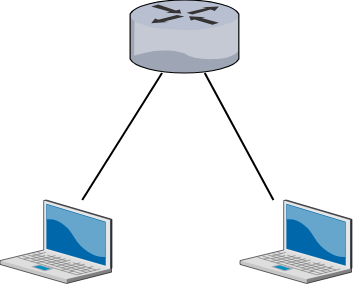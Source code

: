 <mxfile version="13.7.9" type="device" pages="4"><diagram id="cSzzoApafDkzlEHcDwqZ" name="Minimal"><mxGraphModel dx="1422" dy="851" grid="1" gridSize="10" guides="1" tooltips="1" connect="1" arrows="1" fold="1" page="1" pageScale="1" pageWidth="850" pageHeight="1100" math="0" shadow="0"><root><mxCell id="0"/><mxCell id="1" parent="0"/><mxCell id="VkV7vWmFSO16v_3PFCuB-5" style="rounded=0;orthogonalLoop=1;jettySize=auto;html=1;endArrow=none;endFill=0;" edge="1" parent="1" source="VkV7vWmFSO16v_3PFCuB-1" target="VkV7vWmFSO16v_3PFCuB-2"><mxGeometry relative="1" as="geometry"/></mxCell><mxCell id="VkV7vWmFSO16v_3PFCuB-6" style="edgeStyle=none;rounded=0;orthogonalLoop=1;jettySize=auto;html=1;endArrow=none;endFill=0;" edge="1" parent="1" source="VkV7vWmFSO16v_3PFCuB-1" target="VkV7vWmFSO16v_3PFCuB-3"><mxGeometry relative="1" as="geometry"/></mxCell><mxCell id="VkV7vWmFSO16v_3PFCuB-1" value="" style="verticalLabelPosition=bottom;aspect=fixed;html=1;verticalAlign=top;strokeColor=none;align=center;outlineConnect=0;shape=mxgraph.citrix.router;" vertex="1" parent="1"><mxGeometry x="425" y="220" width="55" height="36.5" as="geometry"/></mxCell><mxCell id="VkV7vWmFSO16v_3PFCuB-2" value="" style="verticalLabelPosition=bottom;aspect=fixed;html=1;verticalAlign=top;strokeColor=none;align=center;outlineConnect=0;shape=mxgraph.citrix.laptop_2;" vertex="1" parent="1"><mxGeometry x="480" y="320" width="56" height="41.76" as="geometry"/></mxCell><mxCell id="VkV7vWmFSO16v_3PFCuB-3" value="" style="verticalLabelPosition=bottom;aspect=fixed;html=1;verticalAlign=top;strokeColor=none;align=center;outlineConnect=0;shape=mxgraph.citrix.laptop_2;" vertex="1" parent="1"><mxGeometry x="360" y="320" width="56" height="41.76" as="geometry"/></mxCell></root></mxGraphModel></diagram><diagram id="ht4l9ywJscDVw_adY9Fp" name="single,3"><mxGraphModel dx="1422" dy="851" grid="1" gridSize="10" guides="1" tooltips="1" connect="1" arrows="1" fold="1" page="1" pageScale="1" pageWidth="850" pageHeight="1100" math="0" shadow="0"><root><mxCell id="GyjSSSWjWnh1HlqwwhNQ-0"/><mxCell id="GyjSSSWjWnh1HlqwwhNQ-1" parent="GyjSSSWjWnh1HlqwwhNQ-0"/><mxCell id="V1Rm_5ftp8c4TL2FPMAX-0" style="rounded=0;orthogonalLoop=1;jettySize=auto;html=1;endArrow=none;endFill=0;" edge="1" parent="GyjSSSWjWnh1HlqwwhNQ-1" source="V1Rm_5ftp8c4TL2FPMAX-2" target="V1Rm_5ftp8c4TL2FPMAX-3"><mxGeometry relative="1" as="geometry"/></mxCell><mxCell id="V1Rm_5ftp8c4TL2FPMAX-1" style="edgeStyle=none;rounded=0;orthogonalLoop=1;jettySize=auto;html=1;endArrow=none;endFill=0;" edge="1" parent="GyjSSSWjWnh1HlqwwhNQ-1" source="V1Rm_5ftp8c4TL2FPMAX-2" target="V1Rm_5ftp8c4TL2FPMAX-4"><mxGeometry relative="1" as="geometry"/></mxCell><mxCell id="V1Rm_5ftp8c4TL2FPMAX-2" value="" style="verticalLabelPosition=bottom;aspect=fixed;html=1;verticalAlign=top;strokeColor=none;align=center;outlineConnect=0;shape=mxgraph.citrix.router;" vertex="1" parent="GyjSSSWjWnh1HlqwwhNQ-1"><mxGeometry x="425" y="220" width="55" height="36.5" as="geometry"/></mxCell><mxCell id="V1Rm_5ftp8c4TL2FPMAX-3" value="" style="verticalLabelPosition=bottom;aspect=fixed;html=1;verticalAlign=top;strokeColor=none;align=center;outlineConnect=0;shape=mxgraph.citrix.laptop_2;" vertex="1" parent="GyjSSSWjWnh1HlqwwhNQ-1"><mxGeometry x="424" y="300" width="56" height="41.76" as="geometry"/></mxCell><mxCell id="V1Rm_5ftp8c4TL2FPMAX-4" value="" style="verticalLabelPosition=bottom;aspect=fixed;html=1;verticalAlign=top;strokeColor=none;align=center;outlineConnect=0;shape=mxgraph.citrix.laptop_2;" vertex="1" parent="GyjSSSWjWnh1HlqwwhNQ-1"><mxGeometry x="290" y="270" width="56" height="41.76" as="geometry"/></mxCell><mxCell id="V1Rm_5ftp8c4TL2FPMAX-6" style="edgeStyle=none;rounded=0;orthogonalLoop=1;jettySize=auto;html=1;endArrow=none;endFill=0;" edge="1" parent="GyjSSSWjWnh1HlqwwhNQ-1" source="V1Rm_5ftp8c4TL2FPMAX-5" target="V1Rm_5ftp8c4TL2FPMAX-2"><mxGeometry relative="1" as="geometry"/></mxCell><mxCell id="V1Rm_5ftp8c4TL2FPMAX-5" value="" style="verticalLabelPosition=bottom;aspect=fixed;html=1;verticalAlign=top;strokeColor=none;align=center;outlineConnect=0;shape=mxgraph.citrix.laptop_2;" vertex="1" parent="GyjSSSWjWnh1HlqwwhNQ-1"><mxGeometry x="560" y="270" width="56" height="41.76" as="geometry"/></mxCell></root></mxGraphModel></diagram><diagram id="92W2LFueXMNCQGYtuaf5" name="Linear,3"><mxGraphModel dx="1422" dy="851" grid="1" gridSize="10" guides="1" tooltips="1" connect="1" arrows="1" fold="1" page="1" pageScale="1" pageWidth="850" pageHeight="1100" math="0" shadow="0"><root><mxCell id="PgrNfuskdPfj_gfXw9d1-0"/><mxCell id="PgrNfuskdPfj_gfXw9d1-1" parent="PgrNfuskdPfj_gfXw9d1-0"/><mxCell id="--0RhZTux-e4mJJqRsLY-0" style="rounded=0;orthogonalLoop=1;jettySize=auto;html=1;endArrow=none;endFill=0;" edge="1" parent="PgrNfuskdPfj_gfXw9d1-1" source="--0RhZTux-e4mJJqRsLY-2" target="--0RhZTux-e4mJJqRsLY-3"><mxGeometry relative="1" as="geometry"/></mxCell><mxCell id="--0RhZTux-e4mJJqRsLY-1" style="edgeStyle=none;rounded=0;orthogonalLoop=1;jettySize=auto;html=1;endArrow=none;endFill=0;" edge="1" parent="PgrNfuskdPfj_gfXw9d1-1" source="--0RhZTux-e4mJJqRsLY-7" target="--0RhZTux-e4mJJqRsLY-4"><mxGeometry relative="1" as="geometry"/></mxCell><mxCell id="--0RhZTux-e4mJJqRsLY-8" value="" style="edgeStyle=none;rounded=0;orthogonalLoop=1;jettySize=auto;html=1;endArrow=none;endFill=0;" edge="1" parent="PgrNfuskdPfj_gfXw9d1-1" source="--0RhZTux-e4mJJqRsLY-2" target="--0RhZTux-e4mJJqRsLY-7"><mxGeometry relative="1" as="geometry"/></mxCell><mxCell id="--0RhZTux-e4mJJqRsLY-2" value="" style="verticalLabelPosition=bottom;aspect=fixed;html=1;verticalAlign=top;strokeColor=none;align=center;outlineConnect=0;shape=mxgraph.citrix.router;direction=east;" vertex="1" parent="PgrNfuskdPfj_gfXw9d1-1"><mxGeometry x="425" y="220" width="55" height="36.5" as="geometry"/></mxCell><mxCell id="--0RhZTux-e4mJJqRsLY-3" value="" style="verticalLabelPosition=bottom;aspect=fixed;html=1;verticalAlign=top;strokeColor=none;align=center;outlineConnect=0;shape=mxgraph.citrix.laptop_2;direction=east;" vertex="1" parent="PgrNfuskdPfj_gfXw9d1-1"><mxGeometry x="424" y="320" width="56" height="41.76" as="geometry"/></mxCell><mxCell id="--0RhZTux-e4mJJqRsLY-4" value="" style="verticalLabelPosition=bottom;aspect=fixed;html=1;verticalAlign=top;strokeColor=none;align=center;outlineConnect=0;shape=mxgraph.citrix.laptop_2;direction=east;" vertex="1" parent="PgrNfuskdPfj_gfXw9d1-1"><mxGeometry x="550" y="320" width="56" height="41.76" as="geometry"/></mxCell><mxCell id="--0RhZTux-e4mJJqRsLY-11" value="" style="edgeStyle=none;rounded=0;orthogonalLoop=1;jettySize=auto;html=1;endArrow=none;endFill=0;" edge="1" parent="PgrNfuskdPfj_gfXw9d1-1" source="--0RhZTux-e4mJJqRsLY-6" target="--0RhZTux-e4mJJqRsLY-9"><mxGeometry relative="1" as="geometry"/></mxCell><mxCell id="--0RhZTux-e4mJJqRsLY-6" value="" style="verticalLabelPosition=bottom;aspect=fixed;html=1;verticalAlign=top;strokeColor=none;align=center;outlineConnect=0;shape=mxgraph.citrix.laptop_2;direction=east;" vertex="1" parent="PgrNfuskdPfj_gfXw9d1-1"><mxGeometry x="670" y="320" width="56" height="41.76" as="geometry"/></mxCell><mxCell id="--0RhZTux-e4mJJqRsLY-10" value="" style="edgeStyle=none;rounded=0;orthogonalLoop=1;jettySize=auto;html=1;endArrow=none;endFill=0;" edge="1" parent="PgrNfuskdPfj_gfXw9d1-1" source="--0RhZTux-e4mJJqRsLY-7" target="--0RhZTux-e4mJJqRsLY-9"><mxGeometry relative="1" as="geometry"/></mxCell><mxCell id="--0RhZTux-e4mJJqRsLY-7" value="" style="verticalLabelPosition=bottom;aspect=fixed;html=1;verticalAlign=top;strokeColor=none;align=center;outlineConnect=0;shape=mxgraph.citrix.router;direction=east;" vertex="1" parent="PgrNfuskdPfj_gfXw9d1-1"><mxGeometry x="550" y="220" width="55" height="36.5" as="geometry"/></mxCell><mxCell id="--0RhZTux-e4mJJqRsLY-9" value="" style="verticalLabelPosition=bottom;aspect=fixed;html=1;verticalAlign=top;strokeColor=none;align=center;outlineConnect=0;shape=mxgraph.citrix.router;direction=east;" vertex="1" parent="PgrNfuskdPfj_gfXw9d1-1"><mxGeometry x="670" y="220" width="55" height="36.5" as="geometry"/></mxCell></root></mxGraphModel></diagram><diagram id="vBW5E1yw4OTT8452CChx" name="Tree,3"><mxGraphModel dx="1422" dy="851" grid="1" gridSize="10" guides="1" tooltips="1" connect="1" arrows="1" fold="1" page="1" pageScale="1" pageWidth="850" pageHeight="1100" math="0" shadow="0"><root><mxCell id="neNM5_pmHHcZSfbyiS7b-0"/><mxCell id="neNM5_pmHHcZSfbyiS7b-1" parent="neNM5_pmHHcZSfbyiS7b-0"/><mxCell id="MEHCde7Nja61kihvdES5-27" style="edgeStyle=none;rounded=0;orthogonalLoop=1;jettySize=auto;html=1;endArrow=none;endFill=0;" edge="1" parent="neNM5_pmHHcZSfbyiS7b-1" source="MEHCde7Nja61kihvdES5-3" target="MEHCde7Nja61kihvdES5-10"><mxGeometry relative="1" as="geometry"/></mxCell><mxCell id="MEHCde7Nja61kihvdES5-31" style="edgeStyle=none;rounded=0;orthogonalLoop=1;jettySize=auto;html=1;endArrow=none;endFill=0;" edge="1" parent="neNM5_pmHHcZSfbyiS7b-1" source="MEHCde7Nja61kihvdES5-3" target="MEHCde7Nja61kihvdES5-4"><mxGeometry relative="1" as="geometry"/></mxCell><mxCell id="MEHCde7Nja61kihvdES5-32" style="edgeStyle=none;rounded=0;orthogonalLoop=1;jettySize=auto;html=1;endArrow=none;endFill=0;" edge="1" parent="neNM5_pmHHcZSfbyiS7b-1" source="MEHCde7Nja61kihvdES5-3" target="MEHCde7Nja61kihvdES5-5"><mxGeometry relative="1" as="geometry"><mxPoint x="530" y="790" as="targetPoint"/></mxGeometry></mxCell><mxCell id="MEHCde7Nja61kihvdES5-3" value="" style="verticalLabelPosition=bottom;aspect=fixed;html=1;verticalAlign=top;strokeColor=none;align=center;outlineConnect=0;shape=mxgraph.citrix.router;" vertex="1" parent="neNM5_pmHHcZSfbyiS7b-1"><mxGeometry x="510" y="720" width="55" height="36.5" as="geometry"/></mxCell><mxCell id="MEHCde7Nja61kihvdES5-4" value="" style="verticalLabelPosition=bottom;aspect=fixed;html=1;verticalAlign=top;strokeColor=none;align=center;outlineConnect=0;shape=mxgraph.citrix.laptop_2;" vertex="1" parent="neNM5_pmHHcZSfbyiS7b-1"><mxGeometry x="565" y="800" width="56" height="41.76" as="geometry"/></mxCell><mxCell id="MEHCde7Nja61kihvdES5-5" value="" style="verticalLabelPosition=bottom;aspect=fixed;html=1;verticalAlign=top;strokeColor=none;align=center;outlineConnect=0;shape=mxgraph.citrix.laptop_2;" vertex="1" parent="neNM5_pmHHcZSfbyiS7b-1"><mxGeometry x="454" y="800" width="56" height="41.76" as="geometry"/></mxCell><mxCell id="MEHCde7Nja61kihvdES5-7" value="" style="verticalLabelPosition=bottom;aspect=fixed;html=1;verticalAlign=top;strokeColor=none;align=center;outlineConnect=0;shape=mxgraph.citrix.laptop_2;" vertex="1" parent="neNM5_pmHHcZSfbyiS7b-1"><mxGeometry x="151" y="800" width="56" height="41.76" as="geometry"/></mxCell><mxCell id="MEHCde7Nja61kihvdES5-25" style="edgeStyle=none;rounded=0;orthogonalLoop=1;jettySize=auto;html=1;endArrow=none;endFill=0;" edge="1" parent="neNM5_pmHHcZSfbyiS7b-1" source="MEHCde7Nja61kihvdES5-9" target="MEHCde7Nja61kihvdES5-21"><mxGeometry relative="1" as="geometry"/></mxCell><mxCell id="MEHCde7Nja61kihvdES5-26" style="edgeStyle=none;rounded=0;orthogonalLoop=1;jettySize=auto;html=1;endArrow=none;endFill=0;" edge="1" parent="neNM5_pmHHcZSfbyiS7b-1" source="MEHCde7Nja61kihvdES5-9" target="MEHCde7Nja61kihvdES5-20"><mxGeometry relative="1" as="geometry"/></mxCell><mxCell id="MEHCde7Nja61kihvdES5-9" value="" style="verticalLabelPosition=bottom;aspect=fixed;html=1;verticalAlign=top;strokeColor=none;align=center;outlineConnect=0;shape=mxgraph.citrix.router;" vertex="1" parent="neNM5_pmHHcZSfbyiS7b-1"><mxGeometry x="221" y="640" width="55" height="36.5" as="geometry"/></mxCell><mxCell id="MEHCde7Nja61kihvdES5-28" style="edgeStyle=none;rounded=0;orthogonalLoop=1;jettySize=auto;html=1;endArrow=none;endFill=0;" edge="1" parent="neNM5_pmHHcZSfbyiS7b-1" source="MEHCde7Nja61kihvdES5-10" target="MEHCde7Nja61kihvdES5-18"><mxGeometry relative="1" as="geometry"/></mxCell><mxCell id="MEHCde7Nja61kihvdES5-10" value="" style="verticalLabelPosition=bottom;aspect=fixed;html=1;verticalAlign=top;strokeColor=none;align=center;outlineConnect=0;shape=mxgraph.citrix.router;" vertex="1" parent="neNM5_pmHHcZSfbyiS7b-1"><mxGeometry x="565" y="640" width="55" height="36.5" as="geometry"/></mxCell><mxCell id="MEHCde7Nja61kihvdES5-11" value="" style="verticalLabelPosition=bottom;aspect=fixed;html=1;verticalAlign=top;strokeColor=none;align=center;outlineConnect=0;shape=mxgraph.citrix.laptop_2;" vertex="1" parent="neNM5_pmHHcZSfbyiS7b-1"><mxGeometry x="629" y="800" width="56" height="41.76" as="geometry"/></mxCell><mxCell id="MEHCde7Nja61kihvdES5-12" value="" style="verticalLabelPosition=bottom;aspect=fixed;html=1;verticalAlign=top;strokeColor=none;align=center;outlineConnect=0;shape=mxgraph.citrix.laptop_2;" vertex="1" parent="neNM5_pmHHcZSfbyiS7b-1"><mxGeometry x="220" y="800" width="56" height="41.76" as="geometry"/></mxCell><mxCell id="MEHCde7Nja61kihvdES5-13" value="" style="verticalLabelPosition=bottom;aspect=fixed;html=1;verticalAlign=top;strokeColor=none;align=center;outlineConnect=0;shape=mxgraph.citrix.laptop_2;" vertex="1" parent="neNM5_pmHHcZSfbyiS7b-1"><mxGeometry x="40" y="800" width="56" height="41.76" as="geometry"/></mxCell><mxCell id="MEHCde7Nja61kihvdES5-14" value="" style="verticalLabelPosition=bottom;aspect=fixed;html=1;verticalAlign=top;strokeColor=none;align=center;outlineConnect=0;shape=mxgraph.citrix.laptop_2;" vertex="1" parent="neNM5_pmHHcZSfbyiS7b-1"><mxGeometry x="740" y="800" width="56" height="41.76" as="geometry"/></mxCell><mxCell id="MEHCde7Nja61kihvdES5-15" value="" style="verticalLabelPosition=bottom;aspect=fixed;html=1;verticalAlign=top;strokeColor=none;align=center;outlineConnect=0;shape=mxgraph.citrix.laptop_2;" vertex="1" parent="neNM5_pmHHcZSfbyiS7b-1"><mxGeometry x="331" y="800" width="56" height="41.76" as="geometry"/></mxCell><mxCell id="MEHCde7Nja61kihvdES5-29" style="edgeStyle=none;rounded=0;orthogonalLoop=1;jettySize=auto;html=1;endArrow=none;endFill=0;" edge="1" parent="neNM5_pmHHcZSfbyiS7b-1" source="MEHCde7Nja61kihvdES5-18" target="MEHCde7Nja61kihvdES5-14"><mxGeometry relative="1" as="geometry"/></mxCell><mxCell id="MEHCde7Nja61kihvdES5-30" style="edgeStyle=none;rounded=0;orthogonalLoop=1;jettySize=auto;html=1;endArrow=none;endFill=0;" edge="1" parent="neNM5_pmHHcZSfbyiS7b-1" source="MEHCde7Nja61kihvdES5-18" target="MEHCde7Nja61kihvdES5-11"><mxGeometry relative="1" as="geometry"/></mxCell><mxCell id="MEHCde7Nja61kihvdES5-18" value="" style="verticalLabelPosition=bottom;aspect=fixed;html=1;verticalAlign=top;strokeColor=none;align=center;outlineConnect=0;shape=mxgraph.citrix.router;" vertex="1" parent="neNM5_pmHHcZSfbyiS7b-1"><mxGeometry x="685" y="720" width="55" height="36.5" as="geometry"/></mxCell><mxCell id="MEHCde7Nja61kihvdES5-33" style="edgeStyle=none;rounded=0;orthogonalLoop=1;jettySize=auto;html=1;endArrow=none;endFill=0;" edge="1" parent="neNM5_pmHHcZSfbyiS7b-1" source="MEHCde7Nja61kihvdES5-20" target="MEHCde7Nja61kihvdES5-15"><mxGeometry relative="1" as="geometry"/></mxCell><mxCell id="MEHCde7Nja61kihvdES5-34" style="edgeStyle=none;rounded=0;orthogonalLoop=1;jettySize=auto;html=1;endArrow=none;endFill=0;" edge="1" parent="neNM5_pmHHcZSfbyiS7b-1" source="MEHCde7Nja61kihvdES5-20" target="MEHCde7Nja61kihvdES5-12"><mxGeometry relative="1" as="geometry"/></mxCell><mxCell id="MEHCde7Nja61kihvdES5-20" value="" style="verticalLabelPosition=bottom;aspect=fixed;html=1;verticalAlign=top;strokeColor=none;align=center;outlineConnect=0;shape=mxgraph.citrix.router;" vertex="1" parent="neNM5_pmHHcZSfbyiS7b-1"><mxGeometry x="276" y="720" width="55" height="36.5" as="geometry"/></mxCell><mxCell id="MEHCde7Nja61kihvdES5-35" style="edgeStyle=none;rounded=0;orthogonalLoop=1;jettySize=auto;html=1;endArrow=none;endFill=0;" edge="1" parent="neNM5_pmHHcZSfbyiS7b-1" source="MEHCde7Nja61kihvdES5-21" target="MEHCde7Nja61kihvdES5-7"><mxGeometry relative="1" as="geometry"/></mxCell><mxCell id="MEHCde7Nja61kihvdES5-36" style="edgeStyle=none;rounded=0;orthogonalLoop=1;jettySize=auto;html=1;endArrow=none;endFill=0;" edge="1" parent="neNM5_pmHHcZSfbyiS7b-1" source="MEHCde7Nja61kihvdES5-21" target="MEHCde7Nja61kihvdES5-13"><mxGeometry relative="1" as="geometry"/></mxCell><mxCell id="MEHCde7Nja61kihvdES5-21" value="" style="verticalLabelPosition=bottom;aspect=fixed;html=1;verticalAlign=top;strokeColor=none;align=center;outlineConnect=0;shape=mxgraph.citrix.router;" vertex="1" parent="neNM5_pmHHcZSfbyiS7b-1"><mxGeometry x="96" y="720" width="55" height="36.5" as="geometry"/></mxCell><mxCell id="MEHCde7Nja61kihvdES5-23" style="edgeStyle=none;rounded=0;orthogonalLoop=1;jettySize=auto;html=1;endArrow=none;endFill=0;" edge="1" parent="neNM5_pmHHcZSfbyiS7b-1" source="MEHCde7Nja61kihvdES5-22" target="MEHCde7Nja61kihvdES5-9"><mxGeometry relative="1" as="geometry"/></mxCell><mxCell id="MEHCde7Nja61kihvdES5-24" style="edgeStyle=none;rounded=0;orthogonalLoop=1;jettySize=auto;html=1;endArrow=none;endFill=0;" edge="1" parent="neNM5_pmHHcZSfbyiS7b-1" source="MEHCde7Nja61kihvdES5-22" target="MEHCde7Nja61kihvdES5-10"><mxGeometry relative="1" as="geometry"/></mxCell><mxCell id="MEHCde7Nja61kihvdES5-22" value="" style="verticalLabelPosition=bottom;aspect=fixed;html=1;verticalAlign=top;strokeColor=none;align=center;outlineConnect=0;shape=mxgraph.citrix.router;" vertex="1" parent="neNM5_pmHHcZSfbyiS7b-1"><mxGeometry x="400" y="560" width="55" height="36.5" as="geometry"/></mxCell></root></mxGraphModel></diagram></mxfile>